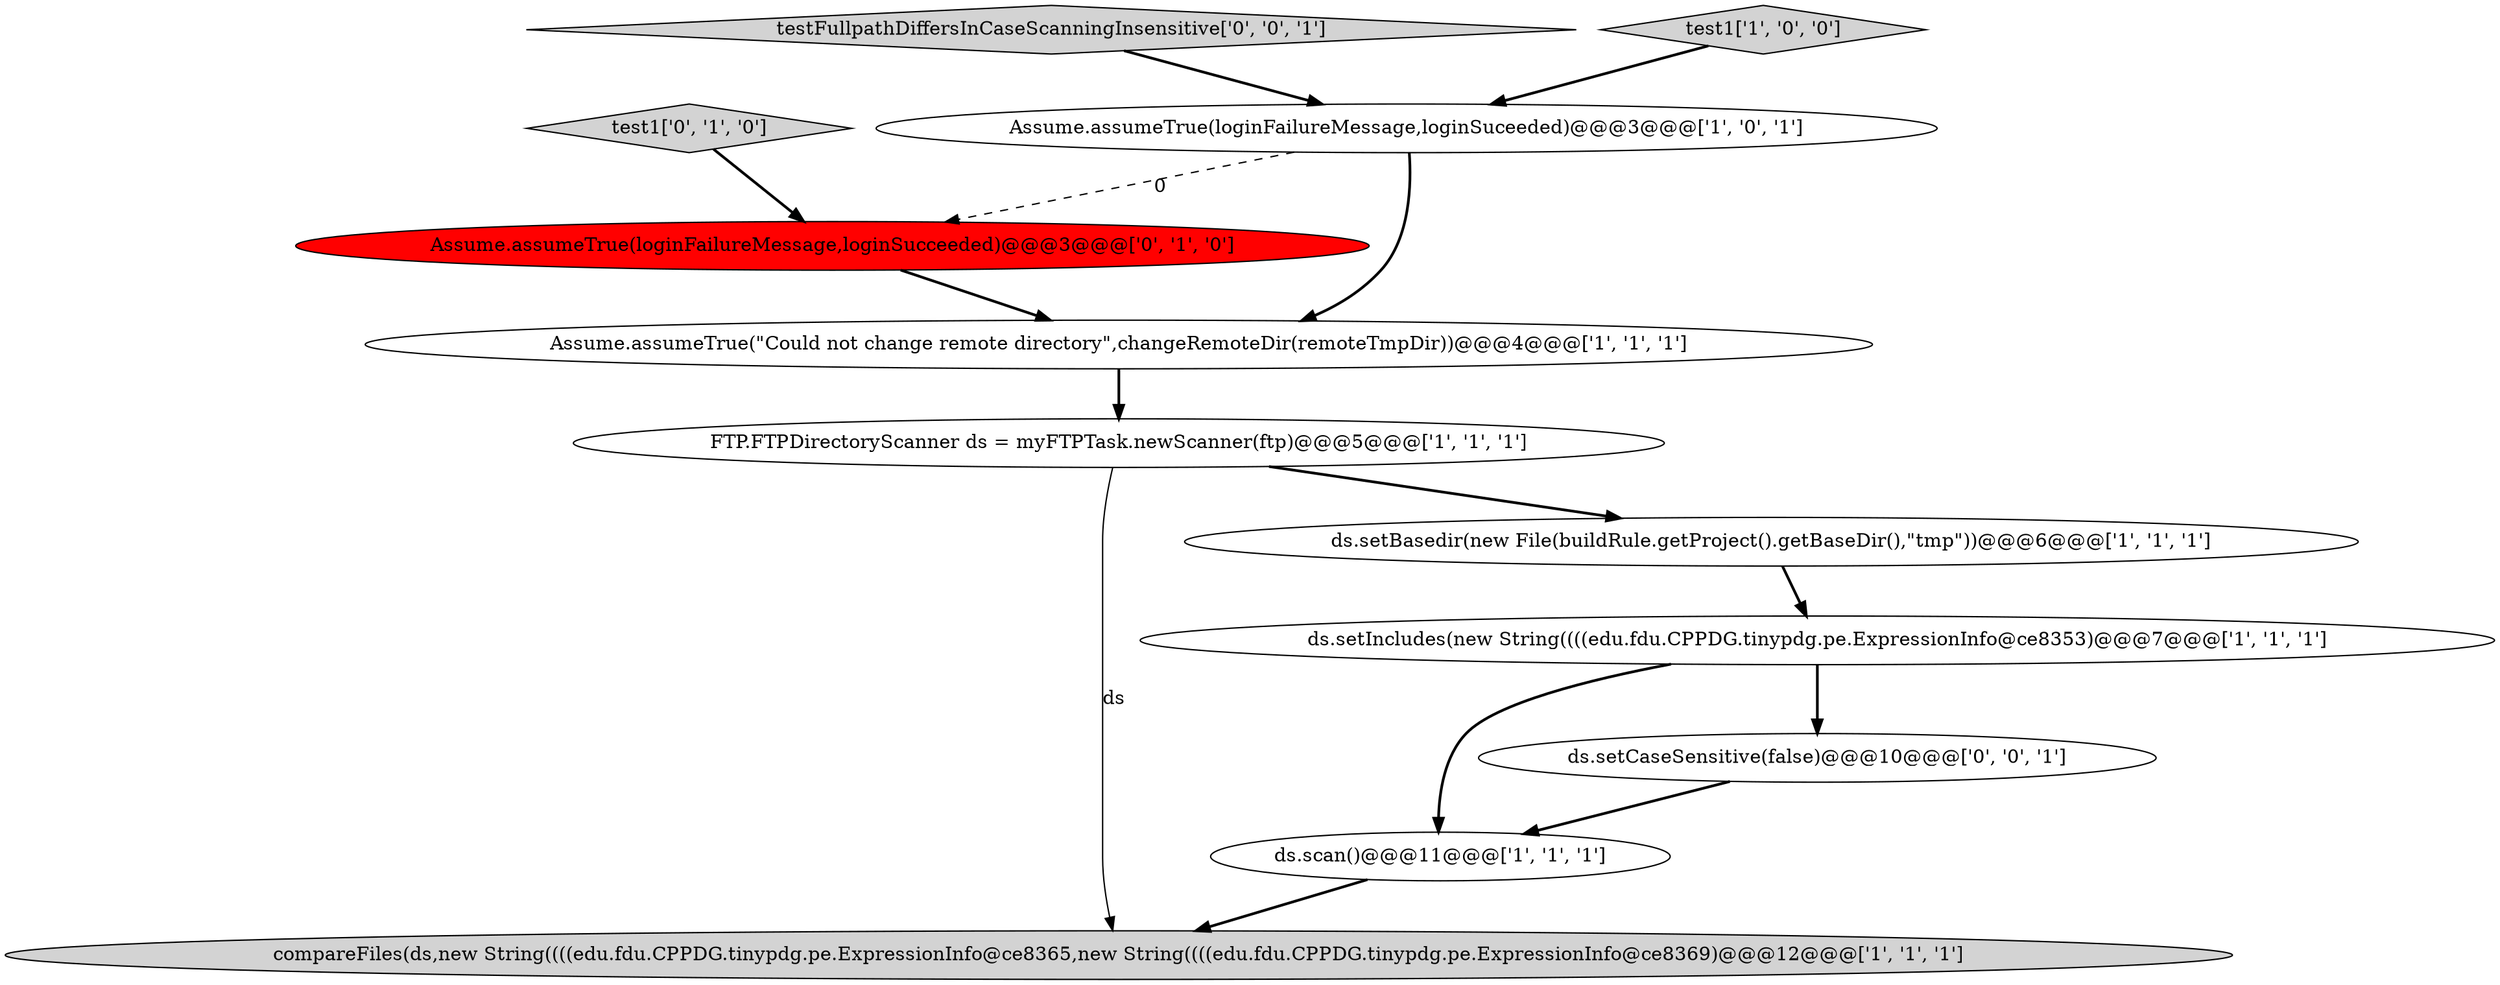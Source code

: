 digraph {
4 [style = filled, label = "ds.scan()@@@11@@@['1', '1', '1']", fillcolor = white, shape = ellipse image = "AAA0AAABBB1BBB"];
9 [style = filled, label = "test1['0', '1', '0']", fillcolor = lightgray, shape = diamond image = "AAA0AAABBB2BBB"];
11 [style = filled, label = "ds.setCaseSensitive(false)@@@10@@@['0', '0', '1']", fillcolor = white, shape = ellipse image = "AAA0AAABBB3BBB"];
5 [style = filled, label = "Assume.assumeTrue(\"Could not change remote directory\",changeRemoteDir(remoteTmpDir))@@@4@@@['1', '1', '1']", fillcolor = white, shape = ellipse image = "AAA0AAABBB1BBB"];
2 [style = filled, label = "ds.setIncludes(new String((((edu.fdu.CPPDG.tinypdg.pe.ExpressionInfo@ce8353)@@@7@@@['1', '1', '1']", fillcolor = white, shape = ellipse image = "AAA0AAABBB1BBB"];
0 [style = filled, label = "compareFiles(ds,new String((((edu.fdu.CPPDG.tinypdg.pe.ExpressionInfo@ce8365,new String((((edu.fdu.CPPDG.tinypdg.pe.ExpressionInfo@ce8369)@@@12@@@['1', '1', '1']", fillcolor = lightgray, shape = ellipse image = "AAA0AAABBB1BBB"];
10 [style = filled, label = "testFullpathDiffersInCaseScanningInsensitive['0', '0', '1']", fillcolor = lightgray, shape = diamond image = "AAA0AAABBB3BBB"];
6 [style = filled, label = "FTP.FTPDirectoryScanner ds = myFTPTask.newScanner(ftp)@@@5@@@['1', '1', '1']", fillcolor = white, shape = ellipse image = "AAA0AAABBB1BBB"];
7 [style = filled, label = "Assume.assumeTrue(loginFailureMessage,loginSuceeded)@@@3@@@['1', '0', '1']", fillcolor = white, shape = ellipse image = "AAA0AAABBB1BBB"];
1 [style = filled, label = "test1['1', '0', '0']", fillcolor = lightgray, shape = diamond image = "AAA0AAABBB1BBB"];
8 [style = filled, label = "Assume.assumeTrue(loginFailureMessage,loginSucceeded)@@@3@@@['0', '1', '0']", fillcolor = red, shape = ellipse image = "AAA1AAABBB2BBB"];
3 [style = filled, label = "ds.setBasedir(new File(buildRule.getProject().getBaseDir(),\"tmp\"))@@@6@@@['1', '1', '1']", fillcolor = white, shape = ellipse image = "AAA0AAABBB1BBB"];
6->3 [style = bold, label=""];
6->0 [style = solid, label="ds"];
7->5 [style = bold, label=""];
5->6 [style = bold, label=""];
3->2 [style = bold, label=""];
8->5 [style = bold, label=""];
9->8 [style = bold, label=""];
2->4 [style = bold, label=""];
1->7 [style = bold, label=""];
10->7 [style = bold, label=""];
2->11 [style = bold, label=""];
4->0 [style = bold, label=""];
11->4 [style = bold, label=""];
7->8 [style = dashed, label="0"];
}
